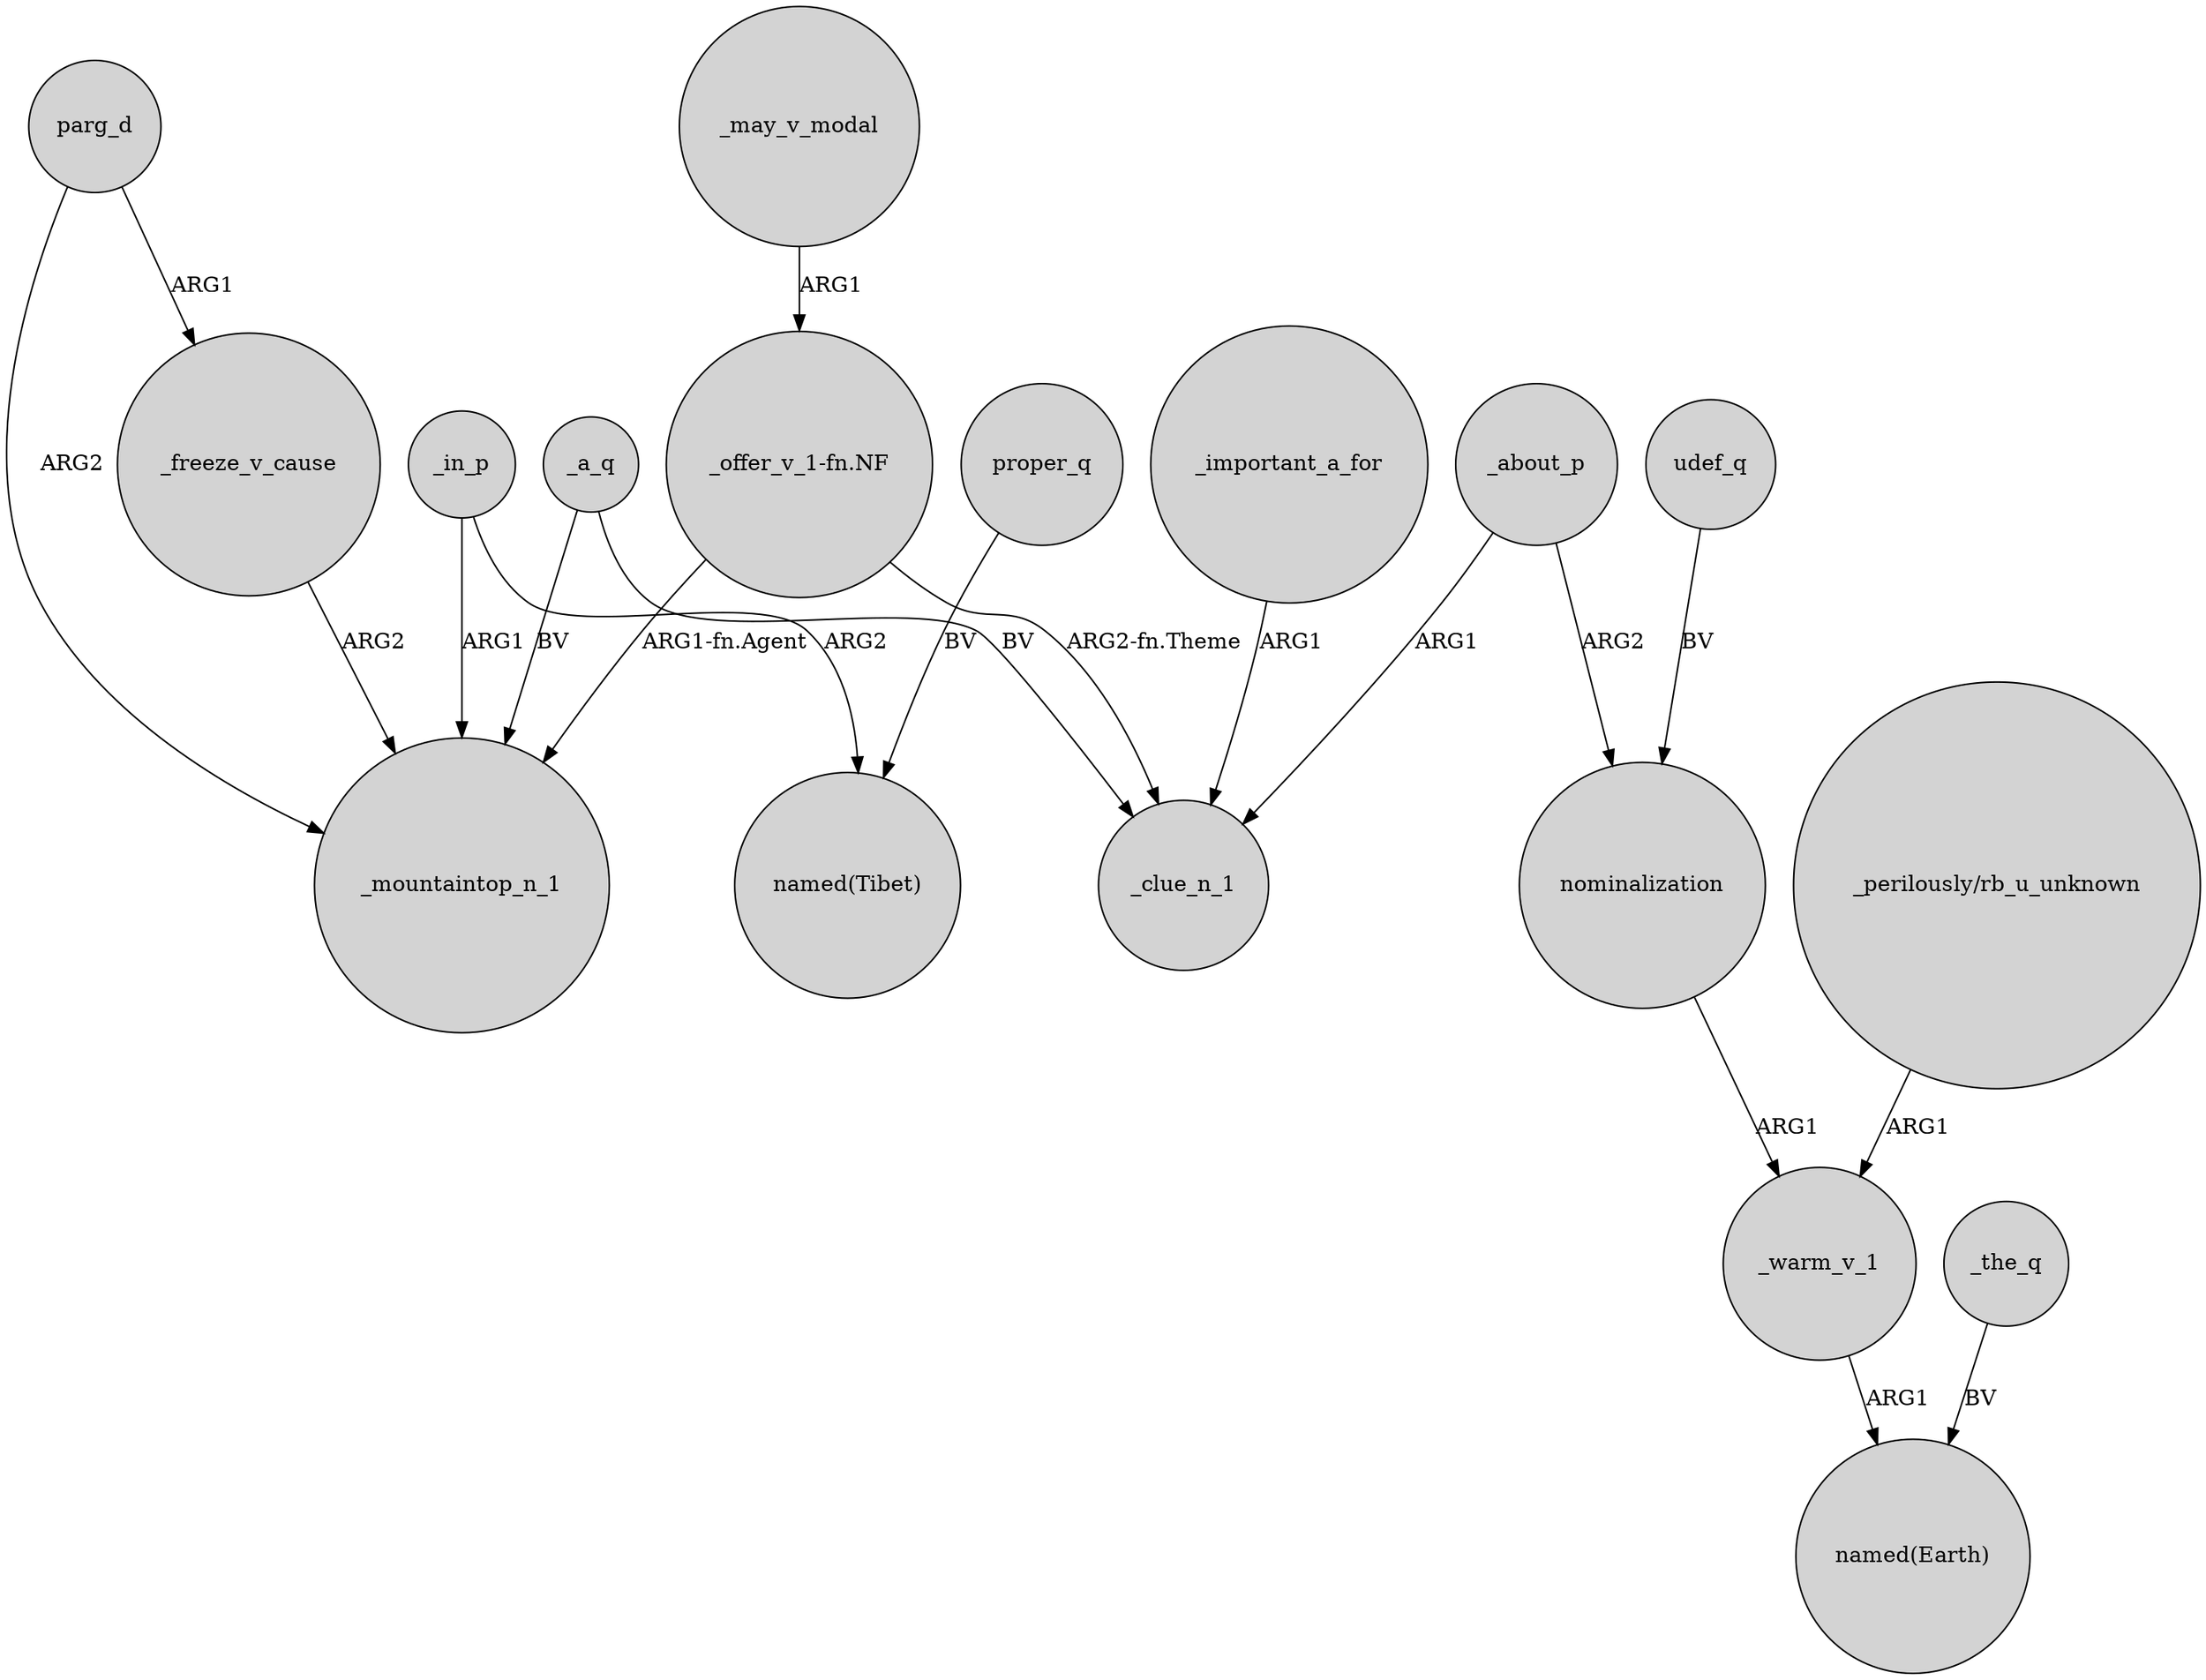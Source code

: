 digraph {
	node [shape=circle style=filled]
	_freeze_v_cause -> _mountaintop_n_1 [label=ARG2]
	_in_p -> _mountaintop_n_1 [label=ARG1]
	_about_p -> nominalization [label=ARG2]
	nominalization -> _warm_v_1 [label=ARG1]
	"_offer_v_1-fn.NF" -> _clue_n_1 [label="ARG2-fn.Theme"]
	_a_q -> _clue_n_1 [label=BV]
	_the_q -> "named(Earth)" [label=BV]
	"_perilously/rb_u_unknown" -> _warm_v_1 [label=ARG1]
	proper_q -> "named(Tibet)" [label=BV]
	_important_a_for -> _clue_n_1 [label=ARG1]
	parg_d -> _mountaintop_n_1 [label=ARG2]
	udef_q -> nominalization [label=BV]
	parg_d -> _freeze_v_cause [label=ARG1]
	_a_q -> _mountaintop_n_1 [label=BV]
	_in_p -> "named(Tibet)" [label=ARG2]
	_warm_v_1 -> "named(Earth)" [label=ARG1]
	_may_v_modal -> "_offer_v_1-fn.NF" [label=ARG1]
	"_offer_v_1-fn.NF" -> _mountaintop_n_1 [label="ARG1-fn.Agent"]
	_about_p -> _clue_n_1 [label=ARG1]
}
